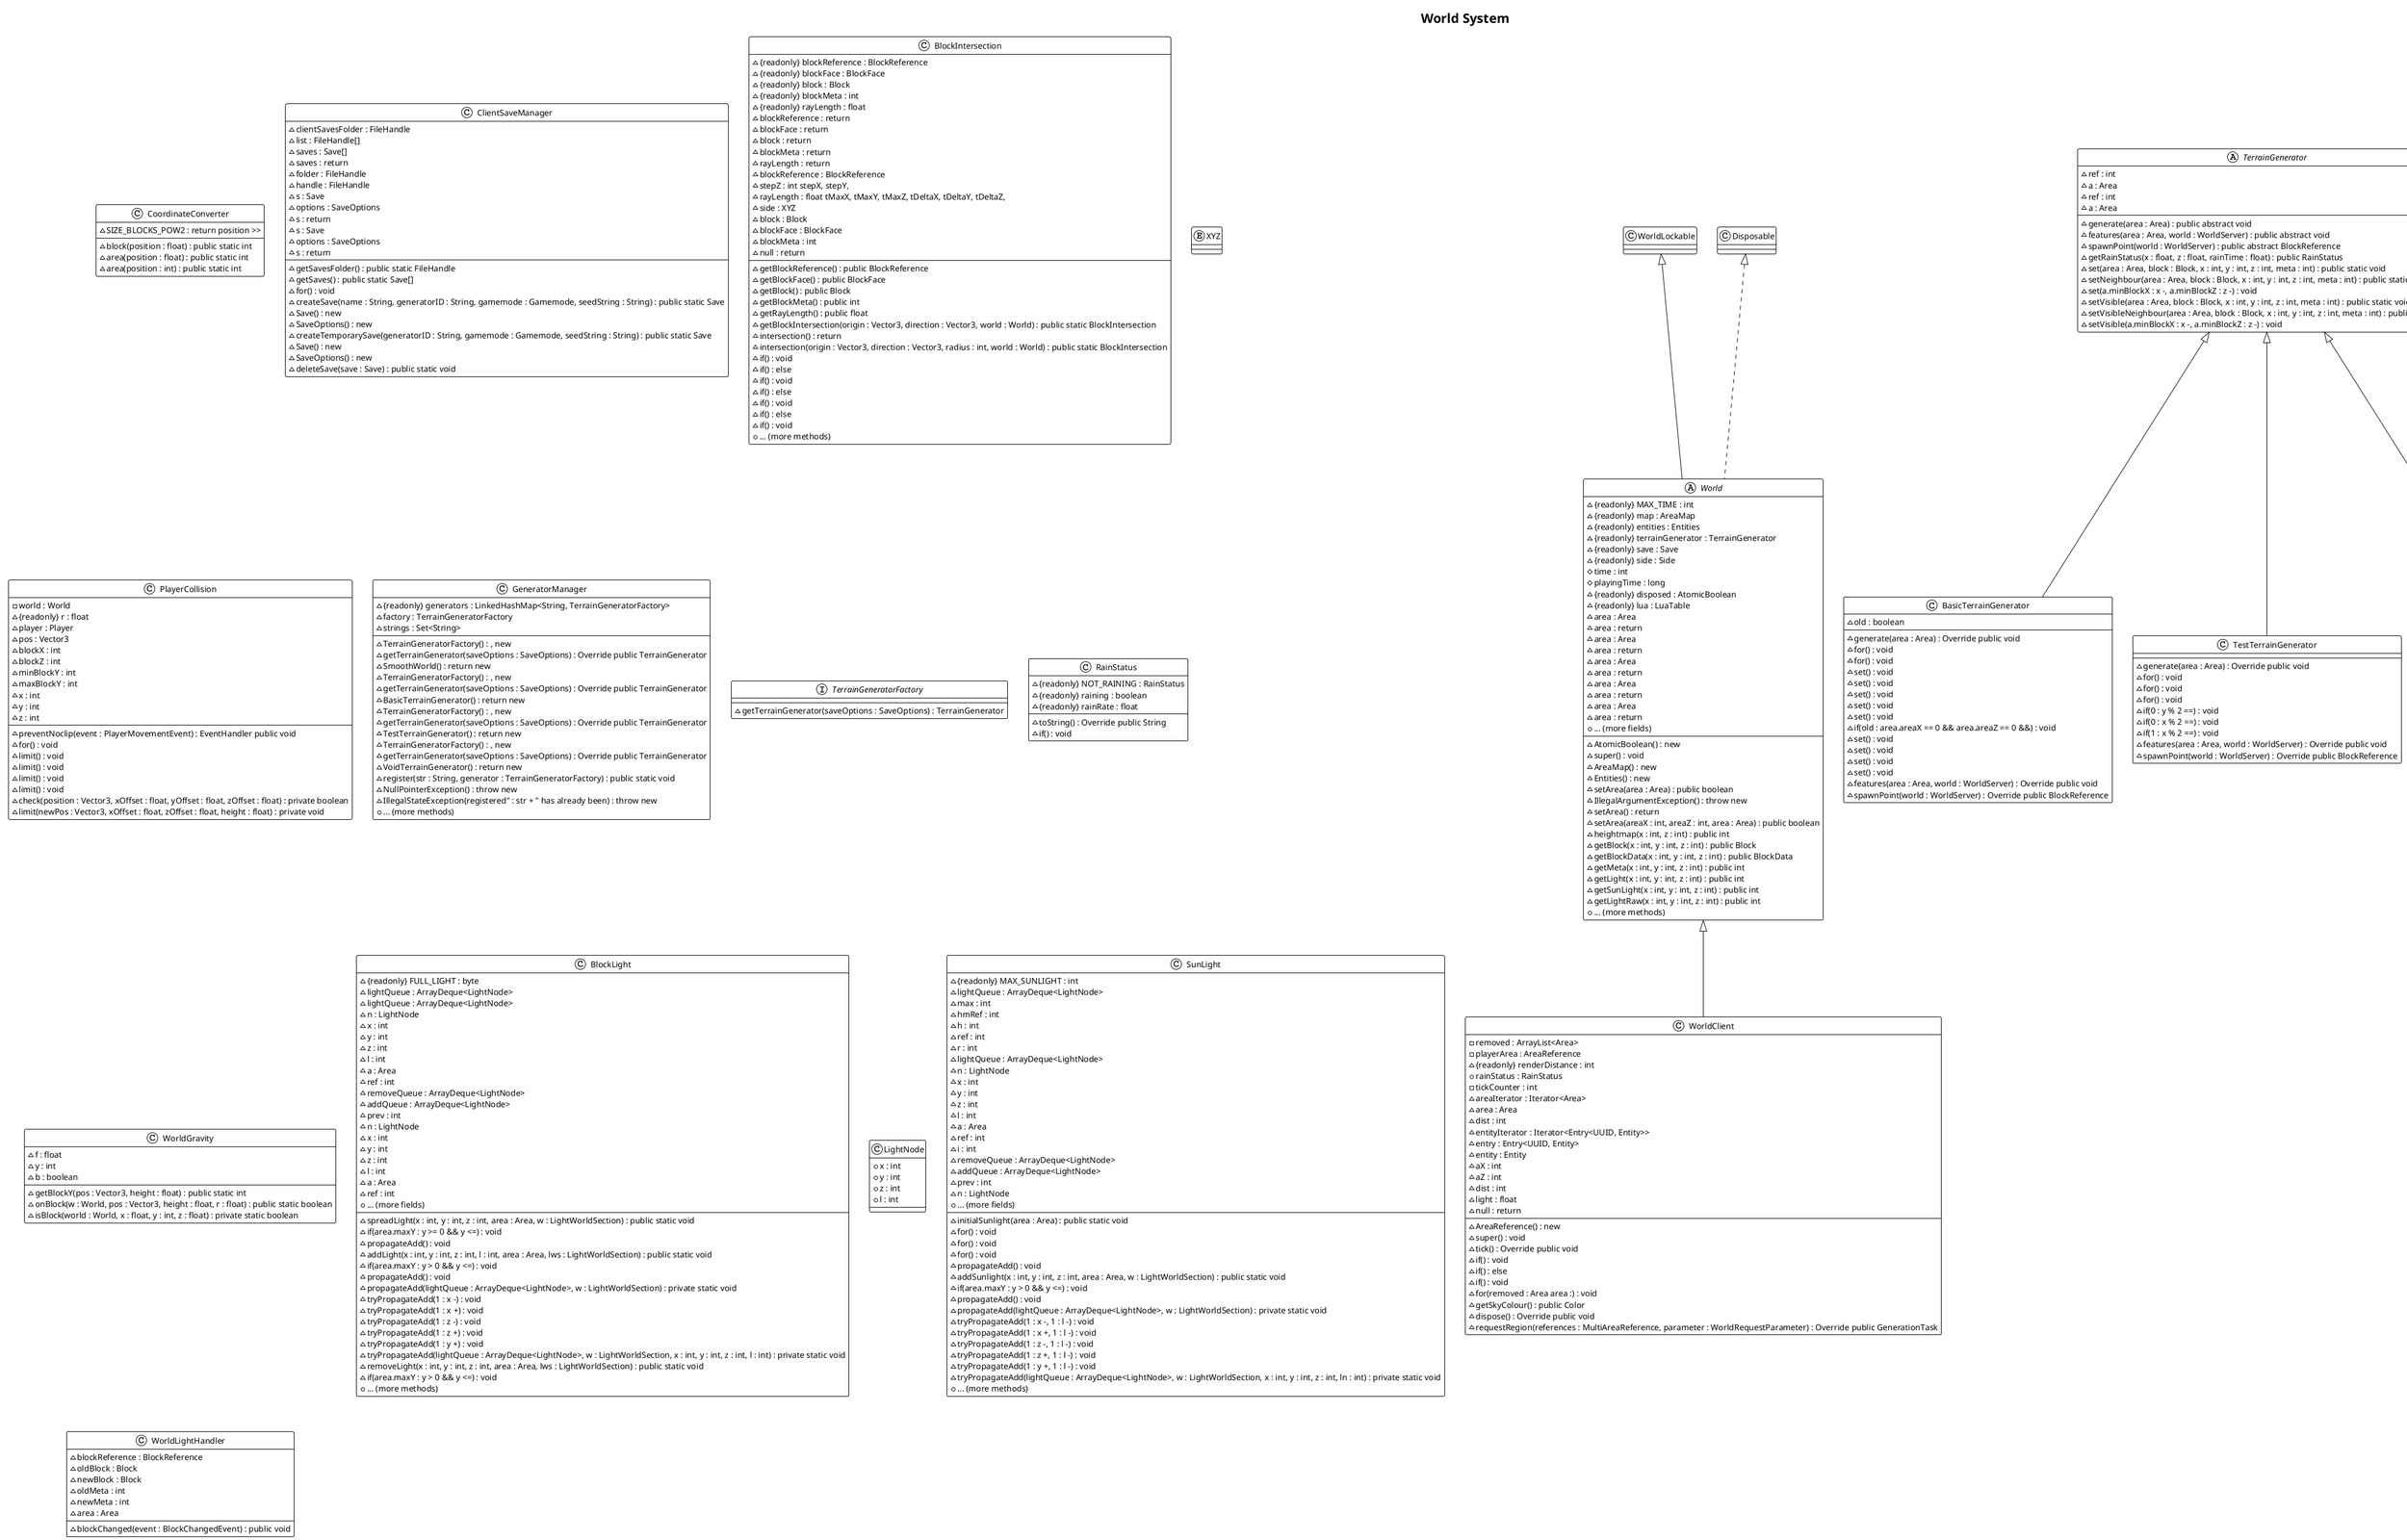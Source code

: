 @startuml World_System
!theme plain
title World System

    class CoordinateConverter {
        ~SIZE_BLOCKS_POW2 : return position >>
        --
        ~block(position : float) : public static int
        ~area(position : float) : public static int
        ~area(position : int) : public static int
    }
    abstract class World {
        ~{readonly} MAX_TIME : int
        ~{readonly} map : AreaMap
        ~{readonly} entities : Entities
        ~{readonly} terrainGenerator : TerrainGenerator
        ~{readonly} save : Save
        ~{readonly} side : Side
        #time : int
        #playingTime : long
        ~{readonly} disposed : AtomicBoolean
        ~{readonly} lua : LuaTable
        ~area : Area
        ~area : return
        ~area : Area
        ~area : return
        ~area : Area
        ~area : return
        ~area : Area
        ~area : return
        ~area : Area
        ~area : return
        +... (more fields)
        --
        ~AtomicBoolean() : new
        ~super() : void
        ~AreaMap() : new
        ~Entities() : new
        ~setArea(area : Area) : public boolean
        ~IllegalArgumentException() : throw new
        ~setArea() : return
        ~setArea(areaX : int, areaZ : int, area : Area) : public boolean
        ~heightmap(x : int, z : int) : public int
        ~getBlock(x : int, y : int, z : int) : public Block
        ~getBlockData(x : int, y : int, z : int) : public BlockData
        ~getMeta(x : int, y : int, z : int) : public int
        ~getLight(x : int, y : int, z : int) : public int
        ~getSunLight(x : int, y : int, z : int) : public int
        ~getLightRaw(x : int, y : int, z : int) : public int
        +... (more methods)
    }
    class ClientSaveManager {
        ~clientSavesFolder : FileHandle
        ~list : FileHandle[]
        ~saves : Save[]
        ~saves : return
        ~folder : FileHandle
        ~handle : FileHandle
        ~s : Save
        ~options : SaveOptions
        ~s : return
        ~s : Save
        ~options : SaveOptions
        ~s : return
        --
        ~getSavesFolder() : public static FileHandle
        ~getSaves() : public static Save[]
        ~for() : void
        ~createSave(name : String, generatorID : String, gamemode : Gamemode, seedString : String) : public static Save
        ~Save() : new
        ~SaveOptions() : new
        ~createTemporarySave(generatorID : String, gamemode : Gamemode, seedString : String) : public static Save
        ~Save() : new
        ~SaveOptions() : new
        ~deleteSave(save : Save) : public static void
    }
    class WorldClient {
        -removed : ArrayList<Area>
        -playerArea : AreaReference
        ~{readonly} renderDistance : int
        +rainStatus : RainStatus
        -tickCounter : int
        ~areaIterator : Iterator<Area>
        ~area : Area
        ~dist : int
        ~entityIterator : Iterator<Entry<UUID, Entity>>
        ~entry : Entry<UUID, Entity>
        ~entity : Entity
        ~aX : int
        ~aZ : int
        ~dist : int
        ~light : float
        ~null : return
        --
        ~AreaReference() : new
        ~super() : void
        ~tick() : Override public void
        ~if() : void
        ~if() : else
        ~if() : void
        ~for(removed : Area area :) : void
        ~getSkyColour() : public Color
        ~dispose() : Override public void
        ~requestRegion(references : MultiAreaReference, parameter : WorldRequestParameter) : Override public GenerationTask
    }
    class BlockIntersection {
        ~{readonly} blockReference : BlockReference
        ~{readonly} blockFace : BlockFace
        ~{readonly} block : Block
        ~{readonly} blockMeta : int
        ~{readonly} rayLength : float
        ~blockReference : return
        ~blockFace : return
        ~block : return
        ~blockMeta : return
        ~rayLength : return
        ~blockReference : BlockReference
        ~stepZ : int stepX, stepY,
        ~rayLength : float tMaxX, tMaxY, tMaxZ, tDeltaX, tDeltaY, tDeltaZ,
        ~side : XYZ
        ~block : Block
        ~blockFace : BlockFace
        ~blockMeta : int
        ~null : return
        --
        ~getBlockReference() : public BlockReference
        ~getBlockFace() : public BlockFace
        ~getBlock() : public Block
        ~getBlockMeta() : public int
        ~getRayLength() : public float
        ~getBlockIntersection(origin : Vector3, direction : Vector3, world : World) : public static BlockIntersection
        ~intersection() : return
        ~intersection(origin : Vector3, direction : Vector3, radius : int, world : World) : public static BlockIntersection
        ~if() : void
        ~if() : else
        ~if() : void
        ~if() : else
        ~if() : void
        ~if() : else
        ~if() : void
        +... (more methods)
    }
    enum XYZ {
    }
    class PlayerCollision {
        -world : World
        ~{readonly} r : float
        ~player : Player
        ~pos : Vector3
        ~blockX : int
        ~blockZ : int
        ~minBlockY : int
        ~maxBlockY : int
        ~x : int
        ~y : int
        ~z : int
        --
        ~preventNoclip(event : PlayerMovementEvent) : EventHandler public void
        ~for() : void
        ~limit() : void
        ~limit() : void
        ~limit() : void
        ~limit() : void
        ~check(position : Vector3, xOffset : float, yOffset : float, zOffset : float) : private boolean
        ~limit(newPos : Vector3, xOffset : float, zOffset : float, height : float) : private void
    }
    class BasicTerrainGenerator {
        ~old : boolean
        --
        ~generate(area : Area) : Override public void
        ~for() : void
        ~for() : void
        ~set() : void
        ~set() : void
        ~set() : void
        ~set() : void
        ~set() : void
        ~if(old : area.areaX == 0 && area.areaZ == 0 &&) : void
        ~set() : void
        ~set() : void
        ~set() : void
        ~set() : void
        ~features(area : Area, world : WorldServer) : Override public void
        ~spawnPoint(world : WorldServer) : Override public BlockReference
    }
    class GeneratorManager {
        ~{readonly} generators : LinkedHashMap<String, TerrainGeneratorFactory>
        ~factory : TerrainGeneratorFactory
        ~strings : Set<String>
        --
        ~TerrainGeneratorFactory() : , new
        ~getTerrainGenerator(saveOptions : SaveOptions) : Override public TerrainGenerator
        ~SmoothWorld() : return new
        ~TerrainGeneratorFactory() : , new
        ~getTerrainGenerator(saveOptions : SaveOptions) : Override public TerrainGenerator
        ~BasicTerrainGenerator() : return new
        ~TerrainGeneratorFactory() : , new
        ~getTerrainGenerator(saveOptions : SaveOptions) : Override public TerrainGenerator
        ~TestTerrainGenerator() : return new
        ~TerrainGeneratorFactory() : , new
        ~getTerrainGenerator(saveOptions : SaveOptions) : Override public TerrainGenerator
        ~VoidTerrainGenerator() : return new
        ~register(str : String, generator : TerrainGeneratorFactory) : public static void
        ~NullPointerException() : throw new
        ~IllegalStateException(registered" : str + " has already been) : throw new
        +... (more methods)
    }
    interface TerrainGeneratorFactory {
        ~getTerrainGenerator(saveOptions : SaveOptions) : TerrainGenerator
    }
    class RainStatus {
        ~{readonly} NOT_RAINING : RainStatus
        ~{readonly} raining : boolean
        ~{readonly} rainRate : float
        --
        ~toString() : Override public String
        ~if() : void
    }
    abstract class TerrainGenerator {
        ~ref : int
        ~a : Area
        ~ref : int
        ~a : Area
        --
        ~generate(area : Area) : public abstract void
        ~features(area : Area, world : WorldServer) : public abstract void
        ~spawnPoint(world : WorldServer) : public abstract BlockReference
        ~getRainStatus(x : float, z : float, rainTime : float) : public RainStatus
        ~set(area : Area, block : Block, x : int, y : int, z : int, meta : int) : public static void
        ~setNeighbour(area : Area, block : Block, x : int, y : int, z : int, meta : int) : public static void
        ~set(a.minBlockX : x -, a.minBlockZ : z -) : void
        ~setVisible(area : Area, block : Block, x : int, y : int, z : int, meta : int) : public static void
        ~setVisibleNeighbour(area : Area, block : Block, x : int, y : int, z : int, meta : int) : public static void
        ~setVisible(a.minBlockX : x -, a.minBlockZ : z -) : void
    }
    class TestTerrainGenerator {
        ~generate(area : Area) : Override public void
        ~for() : void
        ~for() : void
        ~for() : void
        ~if(0 : y % 2 ==) : void
        ~if(0 : x % 2 ==) : void
        ~if(1 : x % 2 ==) : void
        ~features(area : Area, world : WorldServer) : Override public void
        ~spawnPoint(world : WorldServer) : Override public BlockReference
    }
    class VoidTerrainGenerator {
        ~generate(area : Area) : Override public void
        ~for() : void
        ~for() : void
        ~for() : void
        ~set() : void
        ~set() : void
        ~features(area : Area, world : WorldServer) : Override public void
        ~spawnPoint(world : WorldServer) : Override public BlockReference
    }
    class WorldGravity {
        ~f : float
        ~y : int
        ~b : boolean
        --
        ~getBlockY(pos : Vector3, height : float) : public static int
        ~onBlock(w : World, pos : Vector3, height : float, r : float) : public static boolean
        ~isBlock(world : World, x : float, y : int, z : float) : private static boolean
    }
    class BlockLight {
        ~{readonly} FULL_LIGHT : byte
        ~lightQueue : ArrayDeque<LightNode>
        ~lightQueue : ArrayDeque<LightNode>
        ~n : LightNode
        ~x : int
        ~y : int
        ~z : int
        ~l : int
        ~a : Area
        ~ref : int
        ~removeQueue : ArrayDeque<LightNode>
        ~addQueue : ArrayDeque<LightNode>
        ~prev : int
        ~n : LightNode
        ~x : int
        ~y : int
        ~z : int
        ~l : int
        ~a : Area
        ~ref : int
        +... (more fields)
        --
        ~spreadLight(x : int, y : int, z : int, area : Area, w : LightWorldSection) : public static void
        ~if(area.maxY : y >= 0 && y <=) : void
        ~propagateAdd() : void
        ~addLight(x : int, y : int, z : int, l : int, area : Area, lws : LightWorldSection) : public static void
        ~if(area.maxY : y > 0 && y <=) : void
        ~propagateAdd() : void
        ~propagateAdd(lightQueue : ArrayDeque<LightNode>, w : LightWorldSection) : private static void
        ~tryPropagateAdd(1 : x -) : void
        ~tryPropagateAdd(1 : x +) : void
        ~tryPropagateAdd(1 : z -) : void
        ~tryPropagateAdd(1 : z +) : void
        ~tryPropagateAdd(1 : y +) : void
        ~tryPropagateAdd(lightQueue : ArrayDeque<LightNode>, w : LightWorldSection, x : int, y : int, z : int, l : int) : private static void
        ~removeLight(x : int, y : int, z : int, area : Area, lws : LightWorldSection) : public static void
        ~if(area.maxY : y > 0 && y <=) : void
        +... (more methods)
    }
    class LightNode {
        +x : int
        +y : int
        +z : int
        +l : int
    }
    class LightWorldSection {
        ~{readonly} initialAreaX : int
        ~{readonly} initialAreaZ : int
        ~{readonly} initialMinBlockX : int
        ~{readonly} initialMinBlockZ : int
        ~{readonly} initialMaxBlockX : int
        ~{readonly} initialMaxBlockZ : int
        ~{readonly} areas : Area[]
        ~{readonly} initial : Area
        -lock : Locked<Area>
        ~dX : int
        ~dZ : int
        ~a : Area
        ~ref : int
        ~a : Area
        ~a : Area
        ~a : Area
        ~b : int
        ~blockID : int
        ~blockMeta : int
        --
        ~for(areas : Area area :) : void
        ~AreaNotLoadedException() : throw new
        ~getArea(areaX : int, areaZ : int) : public Area
        ~transparent(x : int, y : int, z : int) : protected boolean
        ~getSunlight(x : int, y : int, z : int) : protected int
        ~getLight(x : int, y : int, z : int) : protected int
        ~isLightSource(x : int, y : int, z : int) : protected boolean
        ~maxY(x : int, z : int) : protected int
        ~close() : Override public void
    }
    class SunLight {
        ~{readonly} MAX_SUNLIGHT : int
        ~lightQueue : ArrayDeque<LightNode>
        ~max : int
        ~hmRef : int
        ~h : int
        ~ref : int
        ~r : int
        ~lightQueue : ArrayDeque<LightNode>
        ~n : LightNode
        ~x : int
        ~y : int
        ~z : int
        ~l : int
        ~a : Area
        ~ref : int
        ~i : int
        ~removeQueue : ArrayDeque<LightNode>
        ~addQueue : ArrayDeque<LightNode>
        ~prev : int
        ~n : LightNode
        +... (more fields)
        --
        ~initialSunlight(area : Area) : public static void
        ~for() : void
        ~for() : void
        ~for() : void
        ~propagateAdd() : void
        ~addSunlight(x : int, y : int, z : int, area : Area, w : LightWorldSection) : public static void
        ~if(area.maxY : y > 0 && y <=) : void
        ~propagateAdd() : void
        ~propagateAdd(lightQueue : ArrayDeque<LightNode>, w : LightWorldSection) : private static void
        ~tryPropagateAdd(1 : x -, 1 : l -) : void
        ~tryPropagateAdd(1 : x +, 1 : l -) : void
        ~tryPropagateAdd(1 : z -, 1 : l -) : void
        ~tryPropagateAdd(1 : z +, 1 : l -) : void
        ~tryPropagateAdd(1 : y +, 1 : l -) : void
        ~tryPropagateAdd(lightQueue : ArrayDeque<LightNode>, w : LightWorldSection, x : int, y : int, z : int, ln : int) : private static void
        +... (more methods)
    }
    class WorldLightHandler {
        ~blockReference : BlockReference
        ~oldBlock : Block
        ~newBlock : Block
        ~oldMeta : int
        ~newMeta : int
        ~area : Area
        --
        ~blockChanged(event : BlockChangedEvent) : public void
    }
    WorldLockable <|-- World
    Disposable <|.. World
    World <|-- WorldClient
    TerrainGenerator <|-- BasicTerrainGenerator
    TerrainGenerator <|-- TestTerrainGenerator
    TerrainGenerator <|-- VoidTerrainGenerator
    AutoCloseable <|.. LightWorldSection
@enduml
